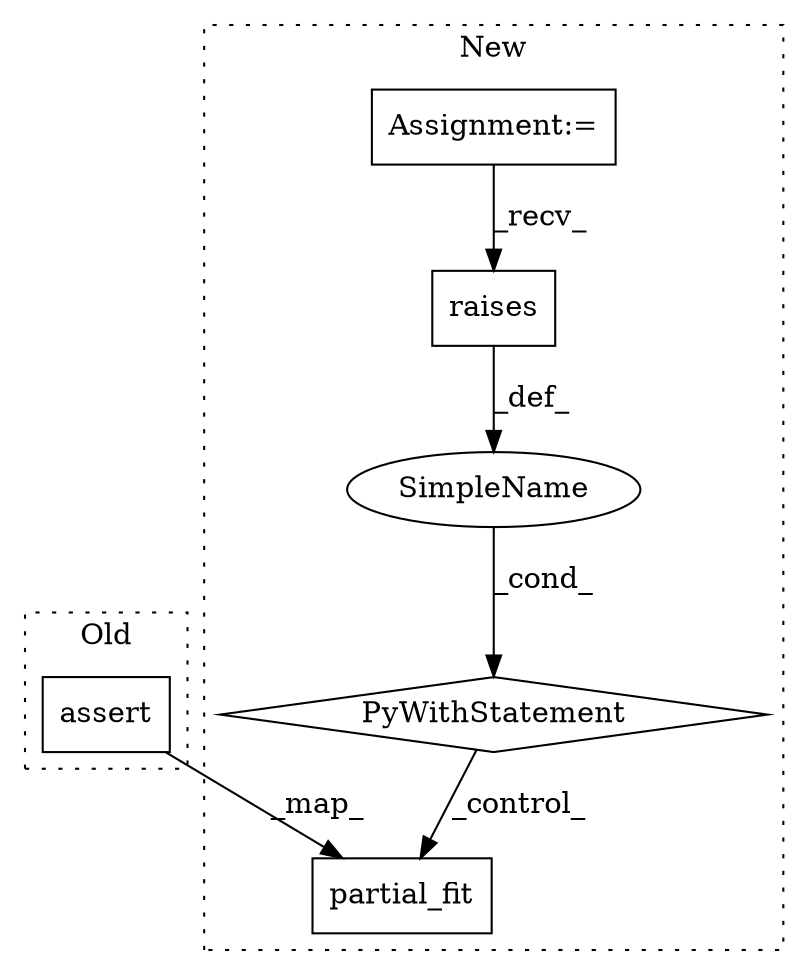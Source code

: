 digraph G {
subgraph cluster0 {
1 [label="assert" a="32" s="4693,4836" l="21,1" shape="box"];
label = "Old";
style="dotted";
}
subgraph cluster1 {
2 [label="partial_fit" a="32" s="5027,5062" l="12,1" shape="box"];
3 [label="SimpleName" a="42" s="" l="" shape="ellipse"];
4 [label="PyWithStatement" a="104" s="4974,5013" l="10,2" shape="diamond"];
5 [label="Assignment:=" a="7" s="4567" l="6" shape="box"];
6 [label="raises" a="32" s="4991,5012" l="7,1" shape="box"];
label = "New";
style="dotted";
}
1 -> 2 [label="_map_"];
3 -> 4 [label="_cond_"];
4 -> 2 [label="_control_"];
5 -> 6 [label="_recv_"];
6 -> 3 [label="_def_"];
}